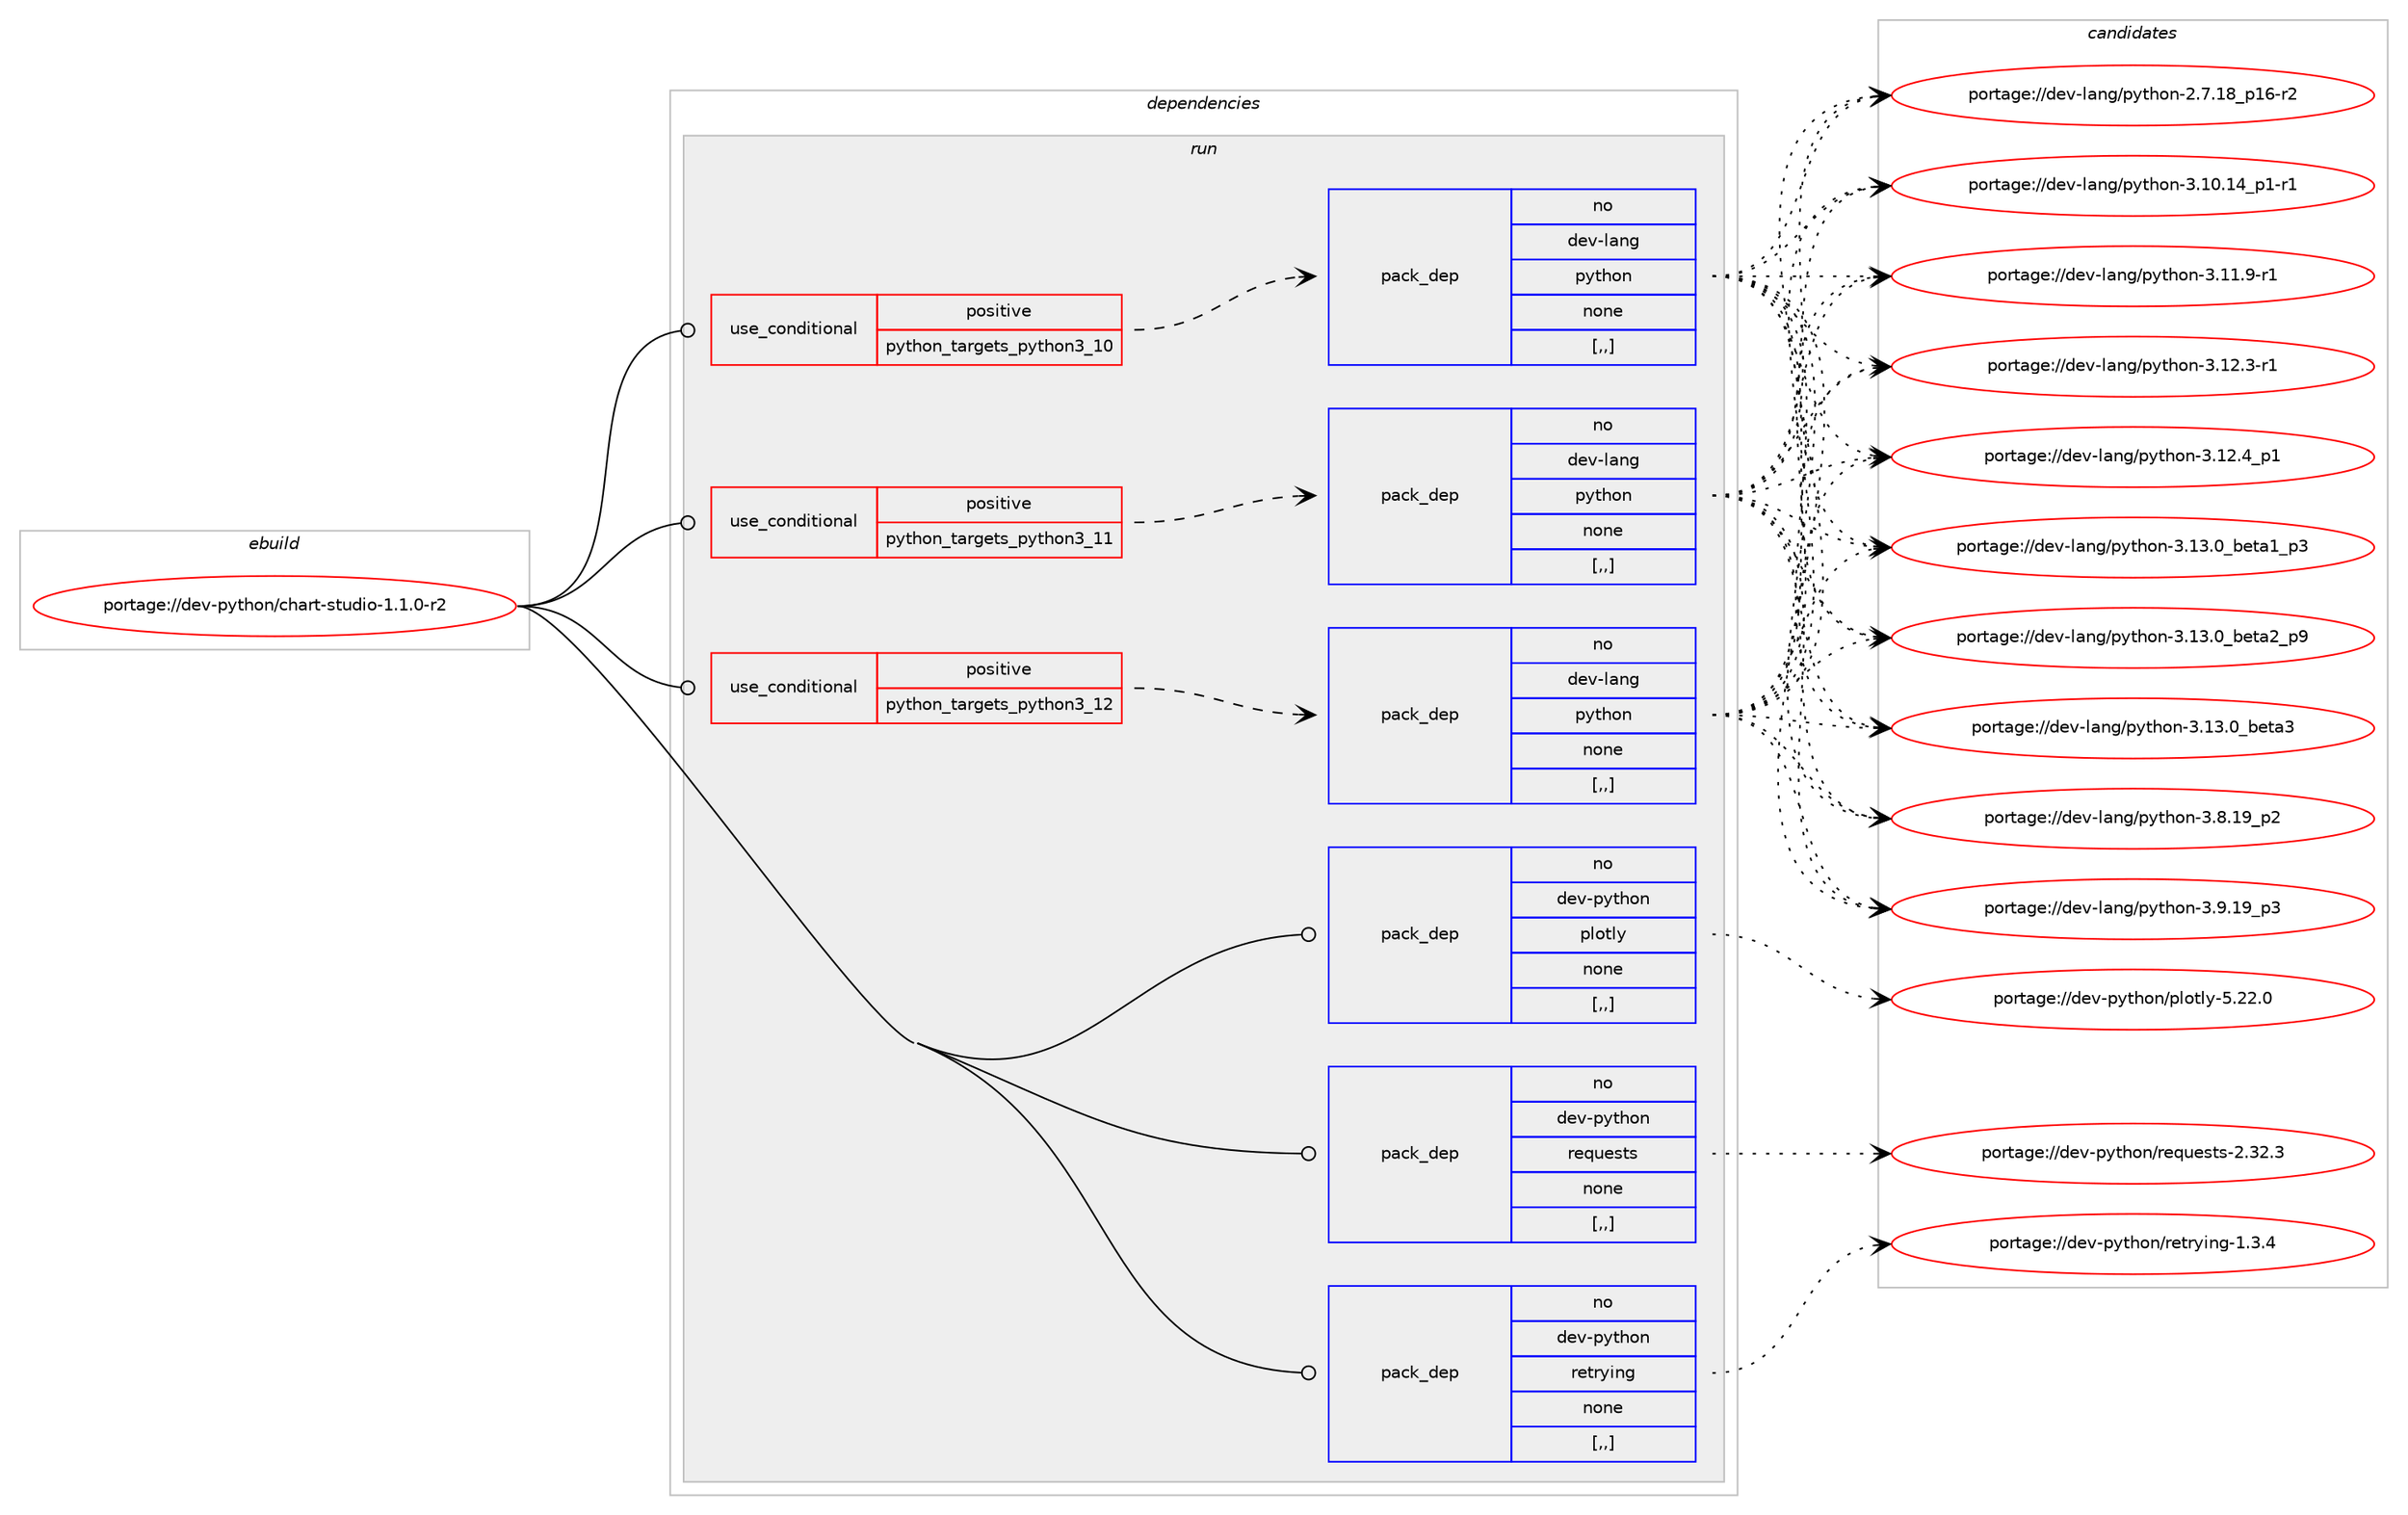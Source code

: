 digraph prolog {

# *************
# Graph options
# *************

newrank=true;
concentrate=true;
compound=true;
graph [rankdir=LR,fontname=Helvetica,fontsize=10,ranksep=1.5];#, ranksep=2.5, nodesep=0.2];
edge  [arrowhead=vee];
node  [fontname=Helvetica,fontsize=10];

# **********
# The ebuild
# **********

subgraph cluster_leftcol {
color=gray;
rank=same;
label=<<i>ebuild</i>>;
id [label="portage://dev-python/chart-studio-1.1.0-r2", color=red, width=4, href="../dev-python/chart-studio-1.1.0-r2.svg"];
}

# ****************
# The dependencies
# ****************

subgraph cluster_midcol {
color=gray;
label=<<i>dependencies</i>>;
subgraph cluster_compile {
fillcolor="#eeeeee";
style=filled;
label=<<i>compile</i>>;
}
subgraph cluster_compileandrun {
fillcolor="#eeeeee";
style=filled;
label=<<i>compile and run</i>>;
}
subgraph cluster_run {
fillcolor="#eeeeee";
style=filled;
label=<<i>run</i>>;
subgraph cond30761 {
dependency140378 [label=<<TABLE BORDER="0" CELLBORDER="1" CELLSPACING="0" CELLPADDING="4"><TR><TD ROWSPAN="3" CELLPADDING="10">use_conditional</TD></TR><TR><TD>positive</TD></TR><TR><TD>python_targets_python3_10</TD></TR></TABLE>>, shape=none, color=red];
subgraph pack108405 {
dependency140379 [label=<<TABLE BORDER="0" CELLBORDER="1" CELLSPACING="0" CELLPADDING="4" WIDTH="220"><TR><TD ROWSPAN="6" CELLPADDING="30">pack_dep</TD></TR><TR><TD WIDTH="110">no</TD></TR><TR><TD>dev-lang</TD></TR><TR><TD>python</TD></TR><TR><TD>none</TD></TR><TR><TD>[,,]</TD></TR></TABLE>>, shape=none, color=blue];
}
dependency140378:e -> dependency140379:w [weight=20,style="dashed",arrowhead="vee"];
}
id:e -> dependency140378:w [weight=20,style="solid",arrowhead="odot"];
subgraph cond30762 {
dependency140380 [label=<<TABLE BORDER="0" CELLBORDER="1" CELLSPACING="0" CELLPADDING="4"><TR><TD ROWSPAN="3" CELLPADDING="10">use_conditional</TD></TR><TR><TD>positive</TD></TR><TR><TD>python_targets_python3_11</TD></TR></TABLE>>, shape=none, color=red];
subgraph pack108406 {
dependency140381 [label=<<TABLE BORDER="0" CELLBORDER="1" CELLSPACING="0" CELLPADDING="4" WIDTH="220"><TR><TD ROWSPAN="6" CELLPADDING="30">pack_dep</TD></TR><TR><TD WIDTH="110">no</TD></TR><TR><TD>dev-lang</TD></TR><TR><TD>python</TD></TR><TR><TD>none</TD></TR><TR><TD>[,,]</TD></TR></TABLE>>, shape=none, color=blue];
}
dependency140380:e -> dependency140381:w [weight=20,style="dashed",arrowhead="vee"];
}
id:e -> dependency140380:w [weight=20,style="solid",arrowhead="odot"];
subgraph cond30763 {
dependency140382 [label=<<TABLE BORDER="0" CELLBORDER="1" CELLSPACING="0" CELLPADDING="4"><TR><TD ROWSPAN="3" CELLPADDING="10">use_conditional</TD></TR><TR><TD>positive</TD></TR><TR><TD>python_targets_python3_12</TD></TR></TABLE>>, shape=none, color=red];
subgraph pack108407 {
dependency140383 [label=<<TABLE BORDER="0" CELLBORDER="1" CELLSPACING="0" CELLPADDING="4" WIDTH="220"><TR><TD ROWSPAN="6" CELLPADDING="30">pack_dep</TD></TR><TR><TD WIDTH="110">no</TD></TR><TR><TD>dev-lang</TD></TR><TR><TD>python</TD></TR><TR><TD>none</TD></TR><TR><TD>[,,]</TD></TR></TABLE>>, shape=none, color=blue];
}
dependency140382:e -> dependency140383:w [weight=20,style="dashed",arrowhead="vee"];
}
id:e -> dependency140382:w [weight=20,style="solid",arrowhead="odot"];
subgraph pack108408 {
dependency140384 [label=<<TABLE BORDER="0" CELLBORDER="1" CELLSPACING="0" CELLPADDING="4" WIDTH="220"><TR><TD ROWSPAN="6" CELLPADDING="30">pack_dep</TD></TR><TR><TD WIDTH="110">no</TD></TR><TR><TD>dev-python</TD></TR><TR><TD>plotly</TD></TR><TR><TD>none</TD></TR><TR><TD>[,,]</TD></TR></TABLE>>, shape=none, color=blue];
}
id:e -> dependency140384:w [weight=20,style="solid",arrowhead="odot"];
subgraph pack108409 {
dependency140385 [label=<<TABLE BORDER="0" CELLBORDER="1" CELLSPACING="0" CELLPADDING="4" WIDTH="220"><TR><TD ROWSPAN="6" CELLPADDING="30">pack_dep</TD></TR><TR><TD WIDTH="110">no</TD></TR><TR><TD>dev-python</TD></TR><TR><TD>requests</TD></TR><TR><TD>none</TD></TR><TR><TD>[,,]</TD></TR></TABLE>>, shape=none, color=blue];
}
id:e -> dependency140385:w [weight=20,style="solid",arrowhead="odot"];
subgraph pack108410 {
dependency140386 [label=<<TABLE BORDER="0" CELLBORDER="1" CELLSPACING="0" CELLPADDING="4" WIDTH="220"><TR><TD ROWSPAN="6" CELLPADDING="30">pack_dep</TD></TR><TR><TD WIDTH="110">no</TD></TR><TR><TD>dev-python</TD></TR><TR><TD>retrying</TD></TR><TR><TD>none</TD></TR><TR><TD>[,,]</TD></TR></TABLE>>, shape=none, color=blue];
}
id:e -> dependency140386:w [weight=20,style="solid",arrowhead="odot"];
}
}

# **************
# The candidates
# **************

subgraph cluster_choices {
rank=same;
color=gray;
label=<<i>candidates</i>>;

subgraph choice108405 {
color=black;
nodesep=1;
choice100101118451089711010347112121116104111110455046554649569511249544511450 [label="portage://dev-lang/python-2.7.18_p16-r2", color=red, width=4,href="../dev-lang/python-2.7.18_p16-r2.svg"];
choice100101118451089711010347112121116104111110455146494846495295112494511449 [label="portage://dev-lang/python-3.10.14_p1-r1", color=red, width=4,href="../dev-lang/python-3.10.14_p1-r1.svg"];
choice100101118451089711010347112121116104111110455146494946574511449 [label="portage://dev-lang/python-3.11.9-r1", color=red, width=4,href="../dev-lang/python-3.11.9-r1.svg"];
choice100101118451089711010347112121116104111110455146495046514511449 [label="portage://dev-lang/python-3.12.3-r1", color=red, width=4,href="../dev-lang/python-3.12.3-r1.svg"];
choice100101118451089711010347112121116104111110455146495046529511249 [label="portage://dev-lang/python-3.12.4_p1", color=red, width=4,href="../dev-lang/python-3.12.4_p1.svg"];
choice10010111845108971101034711212111610411111045514649514648959810111697499511251 [label="portage://dev-lang/python-3.13.0_beta1_p3", color=red, width=4,href="../dev-lang/python-3.13.0_beta1_p3.svg"];
choice10010111845108971101034711212111610411111045514649514648959810111697509511257 [label="portage://dev-lang/python-3.13.0_beta2_p9", color=red, width=4,href="../dev-lang/python-3.13.0_beta2_p9.svg"];
choice1001011184510897110103471121211161041111104551464951464895981011169751 [label="portage://dev-lang/python-3.13.0_beta3", color=red, width=4,href="../dev-lang/python-3.13.0_beta3.svg"];
choice100101118451089711010347112121116104111110455146564649579511250 [label="portage://dev-lang/python-3.8.19_p2", color=red, width=4,href="../dev-lang/python-3.8.19_p2.svg"];
choice100101118451089711010347112121116104111110455146574649579511251 [label="portage://dev-lang/python-3.9.19_p3", color=red, width=4,href="../dev-lang/python-3.9.19_p3.svg"];
dependency140379:e -> choice100101118451089711010347112121116104111110455046554649569511249544511450:w [style=dotted,weight="100"];
dependency140379:e -> choice100101118451089711010347112121116104111110455146494846495295112494511449:w [style=dotted,weight="100"];
dependency140379:e -> choice100101118451089711010347112121116104111110455146494946574511449:w [style=dotted,weight="100"];
dependency140379:e -> choice100101118451089711010347112121116104111110455146495046514511449:w [style=dotted,weight="100"];
dependency140379:e -> choice100101118451089711010347112121116104111110455146495046529511249:w [style=dotted,weight="100"];
dependency140379:e -> choice10010111845108971101034711212111610411111045514649514648959810111697499511251:w [style=dotted,weight="100"];
dependency140379:e -> choice10010111845108971101034711212111610411111045514649514648959810111697509511257:w [style=dotted,weight="100"];
dependency140379:e -> choice1001011184510897110103471121211161041111104551464951464895981011169751:w [style=dotted,weight="100"];
dependency140379:e -> choice100101118451089711010347112121116104111110455146564649579511250:w [style=dotted,weight="100"];
dependency140379:e -> choice100101118451089711010347112121116104111110455146574649579511251:w [style=dotted,weight="100"];
}
subgraph choice108406 {
color=black;
nodesep=1;
choice100101118451089711010347112121116104111110455046554649569511249544511450 [label="portage://dev-lang/python-2.7.18_p16-r2", color=red, width=4,href="../dev-lang/python-2.7.18_p16-r2.svg"];
choice100101118451089711010347112121116104111110455146494846495295112494511449 [label="portage://dev-lang/python-3.10.14_p1-r1", color=red, width=4,href="../dev-lang/python-3.10.14_p1-r1.svg"];
choice100101118451089711010347112121116104111110455146494946574511449 [label="portage://dev-lang/python-3.11.9-r1", color=red, width=4,href="../dev-lang/python-3.11.9-r1.svg"];
choice100101118451089711010347112121116104111110455146495046514511449 [label="portage://dev-lang/python-3.12.3-r1", color=red, width=4,href="../dev-lang/python-3.12.3-r1.svg"];
choice100101118451089711010347112121116104111110455146495046529511249 [label="portage://dev-lang/python-3.12.4_p1", color=red, width=4,href="../dev-lang/python-3.12.4_p1.svg"];
choice10010111845108971101034711212111610411111045514649514648959810111697499511251 [label="portage://dev-lang/python-3.13.0_beta1_p3", color=red, width=4,href="../dev-lang/python-3.13.0_beta1_p3.svg"];
choice10010111845108971101034711212111610411111045514649514648959810111697509511257 [label="portage://dev-lang/python-3.13.0_beta2_p9", color=red, width=4,href="../dev-lang/python-3.13.0_beta2_p9.svg"];
choice1001011184510897110103471121211161041111104551464951464895981011169751 [label="portage://dev-lang/python-3.13.0_beta3", color=red, width=4,href="../dev-lang/python-3.13.0_beta3.svg"];
choice100101118451089711010347112121116104111110455146564649579511250 [label="portage://dev-lang/python-3.8.19_p2", color=red, width=4,href="../dev-lang/python-3.8.19_p2.svg"];
choice100101118451089711010347112121116104111110455146574649579511251 [label="portage://dev-lang/python-3.9.19_p3", color=red, width=4,href="../dev-lang/python-3.9.19_p3.svg"];
dependency140381:e -> choice100101118451089711010347112121116104111110455046554649569511249544511450:w [style=dotted,weight="100"];
dependency140381:e -> choice100101118451089711010347112121116104111110455146494846495295112494511449:w [style=dotted,weight="100"];
dependency140381:e -> choice100101118451089711010347112121116104111110455146494946574511449:w [style=dotted,weight="100"];
dependency140381:e -> choice100101118451089711010347112121116104111110455146495046514511449:w [style=dotted,weight="100"];
dependency140381:e -> choice100101118451089711010347112121116104111110455146495046529511249:w [style=dotted,weight="100"];
dependency140381:e -> choice10010111845108971101034711212111610411111045514649514648959810111697499511251:w [style=dotted,weight="100"];
dependency140381:e -> choice10010111845108971101034711212111610411111045514649514648959810111697509511257:w [style=dotted,weight="100"];
dependency140381:e -> choice1001011184510897110103471121211161041111104551464951464895981011169751:w [style=dotted,weight="100"];
dependency140381:e -> choice100101118451089711010347112121116104111110455146564649579511250:w [style=dotted,weight="100"];
dependency140381:e -> choice100101118451089711010347112121116104111110455146574649579511251:w [style=dotted,weight="100"];
}
subgraph choice108407 {
color=black;
nodesep=1;
choice100101118451089711010347112121116104111110455046554649569511249544511450 [label="portage://dev-lang/python-2.7.18_p16-r2", color=red, width=4,href="../dev-lang/python-2.7.18_p16-r2.svg"];
choice100101118451089711010347112121116104111110455146494846495295112494511449 [label="portage://dev-lang/python-3.10.14_p1-r1", color=red, width=4,href="../dev-lang/python-3.10.14_p1-r1.svg"];
choice100101118451089711010347112121116104111110455146494946574511449 [label="portage://dev-lang/python-3.11.9-r1", color=red, width=4,href="../dev-lang/python-3.11.9-r1.svg"];
choice100101118451089711010347112121116104111110455146495046514511449 [label="portage://dev-lang/python-3.12.3-r1", color=red, width=4,href="../dev-lang/python-3.12.3-r1.svg"];
choice100101118451089711010347112121116104111110455146495046529511249 [label="portage://dev-lang/python-3.12.4_p1", color=red, width=4,href="../dev-lang/python-3.12.4_p1.svg"];
choice10010111845108971101034711212111610411111045514649514648959810111697499511251 [label="portage://dev-lang/python-3.13.0_beta1_p3", color=red, width=4,href="../dev-lang/python-3.13.0_beta1_p3.svg"];
choice10010111845108971101034711212111610411111045514649514648959810111697509511257 [label="portage://dev-lang/python-3.13.0_beta2_p9", color=red, width=4,href="../dev-lang/python-3.13.0_beta2_p9.svg"];
choice1001011184510897110103471121211161041111104551464951464895981011169751 [label="portage://dev-lang/python-3.13.0_beta3", color=red, width=4,href="../dev-lang/python-3.13.0_beta3.svg"];
choice100101118451089711010347112121116104111110455146564649579511250 [label="portage://dev-lang/python-3.8.19_p2", color=red, width=4,href="../dev-lang/python-3.8.19_p2.svg"];
choice100101118451089711010347112121116104111110455146574649579511251 [label="portage://dev-lang/python-3.9.19_p3", color=red, width=4,href="../dev-lang/python-3.9.19_p3.svg"];
dependency140383:e -> choice100101118451089711010347112121116104111110455046554649569511249544511450:w [style=dotted,weight="100"];
dependency140383:e -> choice100101118451089711010347112121116104111110455146494846495295112494511449:w [style=dotted,weight="100"];
dependency140383:e -> choice100101118451089711010347112121116104111110455146494946574511449:w [style=dotted,weight="100"];
dependency140383:e -> choice100101118451089711010347112121116104111110455146495046514511449:w [style=dotted,weight="100"];
dependency140383:e -> choice100101118451089711010347112121116104111110455146495046529511249:w [style=dotted,weight="100"];
dependency140383:e -> choice10010111845108971101034711212111610411111045514649514648959810111697499511251:w [style=dotted,weight="100"];
dependency140383:e -> choice10010111845108971101034711212111610411111045514649514648959810111697509511257:w [style=dotted,weight="100"];
dependency140383:e -> choice1001011184510897110103471121211161041111104551464951464895981011169751:w [style=dotted,weight="100"];
dependency140383:e -> choice100101118451089711010347112121116104111110455146564649579511250:w [style=dotted,weight="100"];
dependency140383:e -> choice100101118451089711010347112121116104111110455146574649579511251:w [style=dotted,weight="100"];
}
subgraph choice108408 {
color=black;
nodesep=1;
choice100101118451121211161041111104711210811111610812145534650504648 [label="portage://dev-python/plotly-5.22.0", color=red, width=4,href="../dev-python/plotly-5.22.0.svg"];
dependency140384:e -> choice100101118451121211161041111104711210811111610812145534650504648:w [style=dotted,weight="100"];
}
subgraph choice108409 {
color=black;
nodesep=1;
choice100101118451121211161041111104711410111311710111511611545504651504651 [label="portage://dev-python/requests-2.32.3", color=red, width=4,href="../dev-python/requests-2.32.3.svg"];
dependency140385:e -> choice100101118451121211161041111104711410111311710111511611545504651504651:w [style=dotted,weight="100"];
}
subgraph choice108410 {
color=black;
nodesep=1;
choice1001011184511212111610411111047114101116114121105110103454946514652 [label="portage://dev-python/retrying-1.3.4", color=red, width=4,href="../dev-python/retrying-1.3.4.svg"];
dependency140386:e -> choice1001011184511212111610411111047114101116114121105110103454946514652:w [style=dotted,weight="100"];
}
}

}
